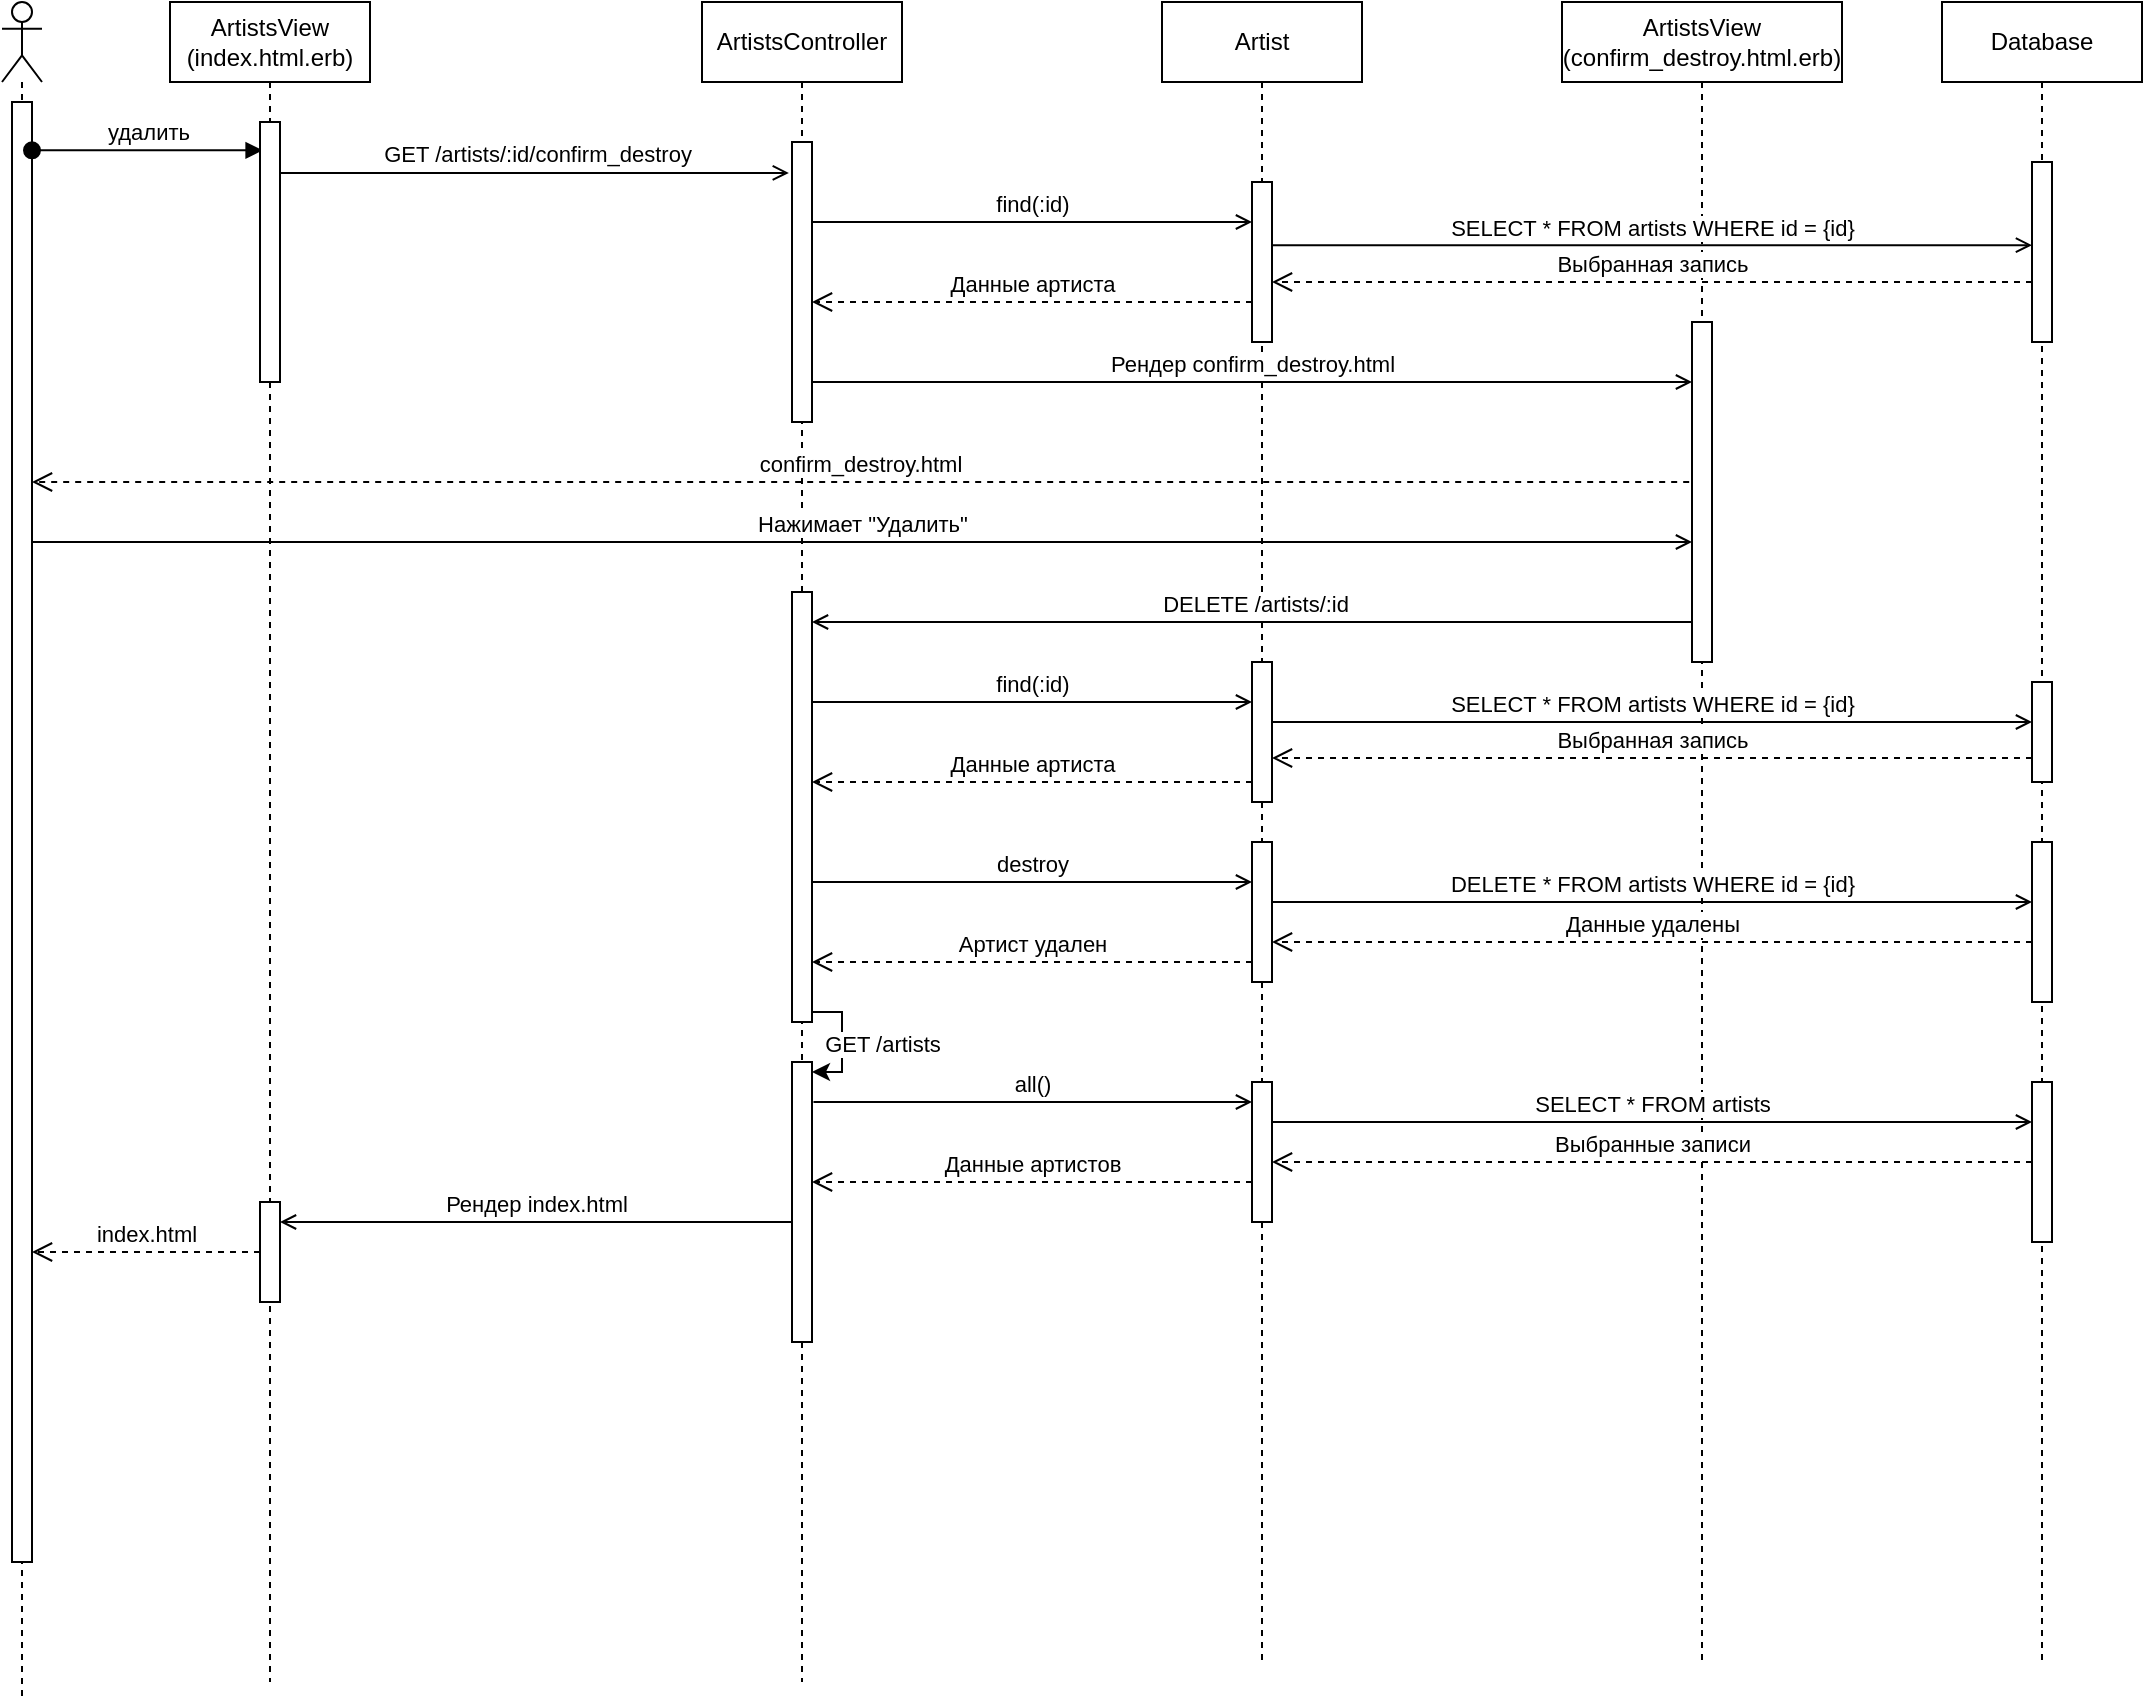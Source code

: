 <mxfile version="23.1.5" type="device">
  <diagram id="R2lEEEUBdFMjLlhIrx00" name="Page-1">
    <mxGraphModel dx="200" dy="629" grid="1" gridSize="10" guides="1" tooltips="1" connect="1" arrows="1" fold="1" page="1" pageScale="1" pageWidth="850" pageHeight="1100" math="0" shadow="0" extFonts="Permanent Marker^https://fonts.googleapis.com/css?family=Permanent+Marker">
      <root>
        <mxCell id="0" />
        <mxCell id="1" parent="0" />
        <mxCell id="NtgCIoPO1QVilq2R9m47-54" value="" style="shape=umlLifeline;perimeter=lifelinePerimeter;whiteSpace=wrap;html=1;container=1;dropTarget=0;collapsible=0;recursiveResize=0;outlineConnect=0;portConstraint=eastwest;newEdgeStyle={&quot;curved&quot;:0,&quot;rounded&quot;:0};participant=umlActor;" parent="1" vertex="1">
          <mxGeometry x="900" y="50" width="20" height="850" as="geometry" />
        </mxCell>
        <mxCell id="NtgCIoPO1QVilq2R9m47-55" value="" style="html=1;points=[[0,0,0,0,5],[0,1,0,0,-5],[1,0,0,0,5],[1,1,0,0,-5]];perimeter=orthogonalPerimeter;outlineConnect=0;targetShapes=umlLifeline;portConstraint=eastwest;newEdgeStyle={&quot;curved&quot;:0,&quot;rounded&quot;:0};" parent="NtgCIoPO1QVilq2R9m47-54" vertex="1">
          <mxGeometry x="5" y="50" width="10" height="730" as="geometry" />
        </mxCell>
        <mxCell id="NtgCIoPO1QVilq2R9m47-56" value="удалить" style="html=1;verticalAlign=bottom;startArrow=oval;startFill=1;endArrow=block;startSize=8;curved=0;rounded=0;entryX=0.13;entryY=0.109;entryDx=0;entryDy=0;entryPerimeter=0;" parent="1" source="NtgCIoPO1QVilq2R9m47-55" target="NtgCIoPO1QVilq2R9m47-58" edge="1">
          <mxGeometry width="60" relative="1" as="geometry">
            <mxPoint x="920" y="130" as="sourcePoint" />
            <mxPoint x="1034" y="130" as="targetPoint" />
          </mxGeometry>
        </mxCell>
        <mxCell id="NtgCIoPO1QVilq2R9m47-57" value="ArtistsView (index.html.erb)" style="shape=umlLifeline;perimeter=lifelinePerimeter;whiteSpace=wrap;html=1;container=1;dropTarget=0;collapsible=0;recursiveResize=0;outlineConnect=0;portConstraint=eastwest;newEdgeStyle={&quot;curved&quot;:0,&quot;rounded&quot;:0};" parent="1" vertex="1">
          <mxGeometry x="984" y="50" width="100" height="840" as="geometry" />
        </mxCell>
        <mxCell id="NtgCIoPO1QVilq2R9m47-58" value="" style="html=1;points=[[0,0,0,0,5],[0,1,0,0,-5],[1,0,0,0,5],[1,1,0,0,-5]];perimeter=orthogonalPerimeter;outlineConnect=0;targetShapes=umlLifeline;portConstraint=eastwest;newEdgeStyle={&quot;curved&quot;:0,&quot;rounded&quot;:0};" parent="NtgCIoPO1QVilq2R9m47-57" vertex="1">
          <mxGeometry x="45" y="60" width="10" height="130" as="geometry" />
        </mxCell>
        <mxCell id="NtgCIoPO1QVilq2R9m47-92" value="" style="html=1;points=[[0,0,0,0,5],[0,1,0,0,-5],[1,0,0,0,5],[1,1,0,0,-5]];perimeter=orthogonalPerimeter;outlineConnect=0;targetShapes=umlLifeline;portConstraint=eastwest;newEdgeStyle={&quot;curved&quot;:0,&quot;rounded&quot;:0};" parent="NtgCIoPO1QVilq2R9m47-57" vertex="1">
          <mxGeometry x="45" y="600" width="10" height="50" as="geometry" />
        </mxCell>
        <mxCell id="NtgCIoPO1QVilq2R9m47-59" value="&amp;nbsp;GET /artists/:id/confirm_destroy" style="html=1;verticalAlign=bottom;endArrow=open;curved=0;rounded=0;endFill=0;entryX=-0.157;entryY=0.159;entryDx=0;entryDy=0;entryPerimeter=0;" parent="1" source="NtgCIoPO1QVilq2R9m47-58" edge="1">
          <mxGeometry relative="1" as="geometry">
            <mxPoint x="1039.0" y="130" as="sourcePoint" />
            <mxPoint x="1293.43" y="135.44" as="targetPoint" />
          </mxGeometry>
        </mxCell>
        <mxCell id="NtgCIoPO1QVilq2R9m47-60" value="ArtistsController" style="shape=umlLifeline;perimeter=lifelinePerimeter;whiteSpace=wrap;html=1;container=1;dropTarget=0;collapsible=0;recursiveResize=0;outlineConnect=0;portConstraint=eastwest;newEdgeStyle={&quot;curved&quot;:0,&quot;rounded&quot;:0};" parent="1" vertex="1">
          <mxGeometry x="1250" y="50" width="100" height="840" as="geometry" />
        </mxCell>
        <mxCell id="NtgCIoPO1QVilq2R9m47-61" value="" style="html=1;points=[[0,0,0,0,5],[0,1,0,0,-5],[1,0,0,0,5],[1,1,0,0,-5]];perimeter=orthogonalPerimeter;outlineConnect=0;targetShapes=umlLifeline;portConstraint=eastwest;newEdgeStyle={&quot;curved&quot;:0,&quot;rounded&quot;:0};" parent="NtgCIoPO1QVilq2R9m47-60" vertex="1">
          <mxGeometry x="45" y="70" width="10" height="140" as="geometry" />
        </mxCell>
        <mxCell id="NtgCIoPO1QVilq2R9m47-73" value="" style="html=1;points=[[0,0,0,0,5],[0,1,0,0,-5],[1,0,0,0,5],[1,1,0,0,-5]];perimeter=orthogonalPerimeter;outlineConnect=0;targetShapes=umlLifeline;portConstraint=eastwest;newEdgeStyle={&quot;curved&quot;:0,&quot;rounded&quot;:0};" parent="NtgCIoPO1QVilq2R9m47-60" vertex="1">
          <mxGeometry x="45" y="295" width="10" height="215" as="geometry" />
        </mxCell>
        <mxCell id="NtgCIoPO1QVilq2R9m47-88" value="" style="html=1;points=[[0,0,0,0,5],[0,1,0,0,-5],[1,0,0,0,5],[1,1,0,0,-5]];perimeter=orthogonalPerimeter;outlineConnect=0;targetShapes=umlLifeline;portConstraint=eastwest;newEdgeStyle={&quot;curved&quot;:0,&quot;rounded&quot;:0};" parent="NtgCIoPO1QVilq2R9m47-60" vertex="1">
          <mxGeometry x="45" y="530" width="10" height="140" as="geometry" />
        </mxCell>
        <mxCell id="NtgCIoPO1QVilq2R9m47-90" style="edgeStyle=orthogonalEdgeStyle;rounded=0;orthogonalLoop=1;jettySize=auto;html=1;curved=0;exitX=1;exitY=1;exitDx=0;exitDy=-5;exitPerimeter=0;entryX=1;entryY=0;entryDx=0;entryDy=5;entryPerimeter=0;" parent="NtgCIoPO1QVilq2R9m47-60" source="NtgCIoPO1QVilq2R9m47-73" target="NtgCIoPO1QVilq2R9m47-88" edge="1">
          <mxGeometry relative="1" as="geometry">
            <Array as="points">
              <mxPoint x="70" y="505" />
              <mxPoint x="70" y="535" />
            </Array>
          </mxGeometry>
        </mxCell>
        <mxCell id="NtgCIoPO1QVilq2R9m47-91" value="GET /artists" style="edgeLabel;html=1;align=center;verticalAlign=middle;resizable=0;points=[];" parent="NtgCIoPO1QVilq2R9m47-90" vertex="1" connectable="0">
          <mxGeometry x="0.023" y="-1" relative="1" as="geometry">
            <mxPoint x="21" as="offset" />
          </mxGeometry>
        </mxCell>
        <mxCell id="NtgCIoPO1QVilq2R9m47-62" value="Artist" style="shape=umlLifeline;perimeter=lifelinePerimeter;whiteSpace=wrap;html=1;container=1;dropTarget=0;collapsible=0;recursiveResize=0;outlineConnect=0;portConstraint=eastwest;newEdgeStyle={&quot;curved&quot;:0,&quot;rounded&quot;:0};" parent="1" vertex="1">
          <mxGeometry x="1480" y="50" width="100" height="830" as="geometry" />
        </mxCell>
        <mxCell id="NtgCIoPO1QVilq2R9m47-63" value="" style="html=1;points=[[0,0,0,0,5],[0,1,0,0,-5],[1,0,0,0,5],[1,1,0,0,-5]];perimeter=orthogonalPerimeter;outlineConnect=0;targetShapes=umlLifeline;portConstraint=eastwest;newEdgeStyle={&quot;curved&quot;:0,&quot;rounded&quot;:0};" parent="NtgCIoPO1QVilq2R9m47-62" vertex="1">
          <mxGeometry x="45" y="90" width="10" height="80" as="geometry" />
        </mxCell>
        <mxCell id="NtgCIoPO1QVilq2R9m47-83" value="" style="html=1;points=[[0,0,0,0,5],[0,1,0,0,-5],[1,0,0,0,5],[1,1,0,0,-5]];perimeter=orthogonalPerimeter;outlineConnect=0;targetShapes=umlLifeline;portConstraint=eastwest;newEdgeStyle={&quot;curved&quot;:0,&quot;rounded&quot;:0};" parent="NtgCIoPO1QVilq2R9m47-62" vertex="1">
          <mxGeometry x="45" y="420" width="10" height="70" as="geometry" />
        </mxCell>
        <mxCell id="NtgCIoPO1QVilq2R9m47-94" value="" style="html=1;points=[[0,0,0,0,5],[0,1,0,0,-5],[1,0,0,0,5],[1,1,0,0,-5]];perimeter=orthogonalPerimeter;outlineConnect=0;targetShapes=umlLifeline;portConstraint=eastwest;newEdgeStyle={&quot;curved&quot;:0,&quot;rounded&quot;:0};" parent="NtgCIoPO1QVilq2R9m47-62" vertex="1">
          <mxGeometry x="45" y="540" width="10" height="70" as="geometry" />
        </mxCell>
        <mxCell id="NtgCIoPO1QVilq2R9m47-64" value="confirm_destroy.html" style="html=1;verticalAlign=bottom;endArrow=open;dashed=1;endSize=8;curved=0;rounded=0;exitX=-0.141;exitY=0.724;exitDx=0;exitDy=0;exitPerimeter=0;" parent="1" edge="1">
          <mxGeometry relative="1" as="geometry">
            <mxPoint x="1743.59" y="290" as="sourcePoint" />
            <mxPoint x="915" y="290" as="targetPoint" />
          </mxGeometry>
        </mxCell>
        <mxCell id="NtgCIoPO1QVilq2R9m47-65" value="ArtistsView (confirm_destroy.html.erb)" style="shape=umlLifeline;perimeter=lifelinePerimeter;whiteSpace=wrap;html=1;container=1;dropTarget=0;collapsible=0;recursiveResize=0;outlineConnect=0;portConstraint=eastwest;newEdgeStyle={&quot;curved&quot;:0,&quot;rounded&quot;:0};" parent="1" vertex="1">
          <mxGeometry x="1680" y="50" width="140" height="830" as="geometry" />
        </mxCell>
        <mxCell id="NtgCIoPO1QVilq2R9m47-66" value="" style="html=1;points=[[0,0,0,0,5],[0,1,0,0,-5],[1,0,0,0,5],[1,1,0,0,-5]];perimeter=orthogonalPerimeter;outlineConnect=0;targetShapes=umlLifeline;portConstraint=eastwest;newEdgeStyle={&quot;curved&quot;:0,&quot;rounded&quot;:0};" parent="NtgCIoPO1QVilq2R9m47-65" vertex="1">
          <mxGeometry x="65" y="160" width="10" height="170" as="geometry" />
        </mxCell>
        <mxCell id="NtgCIoPO1QVilq2R9m47-67" value="find(:id)" style="html=1;verticalAlign=bottom;endArrow=open;curved=0;rounded=0;endFill=0;" parent="1" edge="1">
          <mxGeometry relative="1" as="geometry">
            <mxPoint x="1305" y="160" as="sourcePoint" />
            <mxPoint x="1525" y="160" as="targetPoint" />
          </mxGeometry>
        </mxCell>
        <mxCell id="NtgCIoPO1QVilq2R9m47-68" value="Данные артиста" style="html=1;verticalAlign=bottom;endArrow=open;dashed=1;endSize=8;curved=0;rounded=0;" parent="1" edge="1">
          <mxGeometry relative="1" as="geometry">
            <mxPoint x="1525" y="200" as="sourcePoint" />
            <mxPoint x="1305" y="200" as="targetPoint" />
          </mxGeometry>
        </mxCell>
        <mxCell id="NtgCIoPO1QVilq2R9m47-69" value="Рендер confirm_destroy.html" style="html=1;verticalAlign=bottom;endArrow=open;curved=0;rounded=0;endFill=0;" parent="1" edge="1">
          <mxGeometry relative="1" as="geometry">
            <mxPoint x="1305" y="240" as="sourcePoint" />
            <mxPoint x="1745" y="240" as="targetPoint" />
          </mxGeometry>
        </mxCell>
        <mxCell id="NtgCIoPO1QVilq2R9m47-70" value="Database" style="shape=umlLifeline;perimeter=lifelinePerimeter;whiteSpace=wrap;html=1;container=1;dropTarget=0;collapsible=0;recursiveResize=0;outlineConnect=0;portConstraint=eastwest;newEdgeStyle={&quot;curved&quot;:0,&quot;rounded&quot;:0};" parent="1" vertex="1">
          <mxGeometry x="1870" y="50" width="100" height="830" as="geometry" />
        </mxCell>
        <mxCell id="NtgCIoPO1QVilq2R9m47-71" value="" style="html=1;points=[[0,0,0,0,5],[0,1,0,0,-5],[1,0,0,0,5],[1,1,0,0,-5]];perimeter=orthogonalPerimeter;outlineConnect=0;targetShapes=umlLifeline;portConstraint=eastwest;newEdgeStyle={&quot;curved&quot;:0,&quot;rounded&quot;:0};" parent="NtgCIoPO1QVilq2R9m47-70" vertex="1">
          <mxGeometry x="45" y="420" width="10" height="80" as="geometry" />
        </mxCell>
        <mxCell id="NtgCIoPO1QVilq2R9m47-97" value="" style="html=1;points=[[0,0,0,0,5],[0,1,0,0,-5],[1,0,0,0,5],[1,1,0,0,-5]];perimeter=orthogonalPerimeter;outlineConnect=0;targetShapes=umlLifeline;portConstraint=eastwest;newEdgeStyle={&quot;curved&quot;:0,&quot;rounded&quot;:0};" parent="NtgCIoPO1QVilq2R9m47-70" vertex="1">
          <mxGeometry x="45" y="80" width="10" height="90" as="geometry" />
        </mxCell>
        <mxCell id="NtgCIoPO1QVilq2R9m47-102" value="" style="html=1;points=[[0,0,0,0,5],[0,1,0,0,-5],[1,0,0,0,5],[1,1,0,0,-5]];perimeter=orthogonalPerimeter;outlineConnect=0;targetShapes=umlLifeline;portConstraint=eastwest;newEdgeStyle={&quot;curved&quot;:0,&quot;rounded&quot;:0};" parent="NtgCIoPO1QVilq2R9m47-70" vertex="1">
          <mxGeometry x="45" y="540" width="10" height="80" as="geometry" />
        </mxCell>
        <mxCell id="5P7yPnP_U3dHADUZBez5-7" value="" style="html=1;points=[[0,0,0,0,5],[0,1,0,0,-5],[1,0,0,0,5],[1,1,0,0,-5]];perimeter=orthogonalPerimeter;outlineConnect=0;targetShapes=umlLifeline;portConstraint=eastwest;newEdgeStyle={&quot;curved&quot;:0,&quot;rounded&quot;:0};" vertex="1" parent="NtgCIoPO1QVilq2R9m47-70">
          <mxGeometry x="45" y="340" width="10" height="50" as="geometry" />
        </mxCell>
        <mxCell id="NtgCIoPO1QVilq2R9m47-72" value="Нажимает &quot;Удалить&quot;" style="html=1;verticalAlign=bottom;endArrow=open;curved=0;rounded=0;endFill=0;" parent="1" target="NtgCIoPO1QVilq2R9m47-66" edge="1">
          <mxGeometry relative="1" as="geometry">
            <mxPoint x="915" y="320" as="sourcePoint" />
            <mxPoint x="1620" y="350" as="targetPoint" />
          </mxGeometry>
        </mxCell>
        <mxCell id="NtgCIoPO1QVilq2R9m47-74" value="&amp;nbsp;DELETE /artists/:id" style="html=1;verticalAlign=bottom;endArrow=open;curved=0;rounded=0;endFill=0;" parent="1" edge="1">
          <mxGeometry relative="1" as="geometry">
            <mxPoint x="1745" y="360" as="sourcePoint" />
            <mxPoint x="1305" y="360" as="targetPoint" />
          </mxGeometry>
        </mxCell>
        <mxCell id="NtgCIoPO1QVilq2R9m47-80" value="" style="html=1;points=[[0,0,0,0,5],[0,1,0,0,-5],[1,0,0,0,5],[1,1,0,0,-5]];perimeter=orthogonalPerimeter;outlineConnect=0;targetShapes=umlLifeline;portConstraint=eastwest;newEdgeStyle={&quot;curved&quot;:0,&quot;rounded&quot;:0};" parent="1" vertex="1">
          <mxGeometry x="1525" y="380" width="10" height="70" as="geometry" />
        </mxCell>
        <mxCell id="NtgCIoPO1QVilq2R9m47-81" value="find(:id)" style="html=1;verticalAlign=bottom;endArrow=open;curved=0;rounded=0;endFill=0;" parent="1" edge="1">
          <mxGeometry relative="1" as="geometry">
            <mxPoint x="1305" y="400" as="sourcePoint" />
            <mxPoint x="1525" y="400" as="targetPoint" />
          </mxGeometry>
        </mxCell>
        <mxCell id="NtgCIoPO1QVilq2R9m47-82" value="Данные артиста" style="html=1;verticalAlign=bottom;endArrow=open;dashed=1;endSize=8;curved=0;rounded=0;" parent="1" edge="1">
          <mxGeometry relative="1" as="geometry">
            <mxPoint x="1525" y="440" as="sourcePoint" />
            <mxPoint x="1305" y="440" as="targetPoint" />
          </mxGeometry>
        </mxCell>
        <mxCell id="NtgCIoPO1QVilq2R9m47-84" value="destroy" style="html=1;verticalAlign=bottom;endArrow=open;curved=0;rounded=0;endFill=0;" parent="1" edge="1">
          <mxGeometry relative="1" as="geometry">
            <mxPoint x="1305" y="490" as="sourcePoint" />
            <mxPoint x="1525" y="490" as="targetPoint" />
          </mxGeometry>
        </mxCell>
        <mxCell id="NtgCIoPO1QVilq2R9m47-85" value="DELETE * FROM artists WHERE id = {id}" style="html=1;verticalAlign=bottom;endArrow=open;curved=0;rounded=0;endFill=0;exitX=1;exitY=0.469;exitDx=0;exitDy=0;exitPerimeter=0;" parent="1" edge="1">
          <mxGeometry relative="1" as="geometry">
            <mxPoint x="1535" y="500.0" as="sourcePoint" />
            <mxPoint x="1915" y="500.0" as="targetPoint" />
          </mxGeometry>
        </mxCell>
        <mxCell id="NtgCIoPO1QVilq2R9m47-86" value="Данные удалены" style="html=1;verticalAlign=bottom;endArrow=open;dashed=1;endSize=8;curved=0;rounded=0;" parent="1" edge="1">
          <mxGeometry relative="1" as="geometry">
            <mxPoint x="1915" y="520.0" as="sourcePoint" />
            <mxPoint x="1535" y="520.0" as="targetPoint" />
          </mxGeometry>
        </mxCell>
        <mxCell id="NtgCIoPO1QVilq2R9m47-87" value="Артист удален" style="html=1;verticalAlign=bottom;endArrow=open;dashed=1;endSize=8;curved=0;rounded=0;" parent="1" edge="1">
          <mxGeometry relative="1" as="geometry">
            <mxPoint x="1525" y="530" as="sourcePoint" />
            <mxPoint x="1305" y="530" as="targetPoint" />
          </mxGeometry>
        </mxCell>
        <mxCell id="NtgCIoPO1QVilq2R9m47-93" value="Рендер index.html" style="html=1;verticalAlign=bottom;endArrow=open;curved=0;rounded=0;endFill=0;" parent="1" edge="1">
          <mxGeometry relative="1" as="geometry">
            <mxPoint x="1295" y="660" as="sourcePoint" />
            <mxPoint x="1039" y="660" as="targetPoint" />
          </mxGeometry>
        </mxCell>
        <mxCell id="NtgCIoPO1QVilq2R9m47-96" value="all()" style="html=1;verticalAlign=bottom;endArrow=open;curved=0;rounded=0;endFill=0;exitX=1.073;exitY=0.305;exitDx=0;exitDy=0;exitPerimeter=0;" parent="1" edge="1">
          <mxGeometry relative="1" as="geometry">
            <mxPoint x="1305.73" y="600" as="sourcePoint" />
            <mxPoint x="1525" y="600" as="targetPoint" />
          </mxGeometry>
        </mxCell>
        <mxCell id="NtgCIoPO1QVilq2R9m47-98" value="SELECT * FROM artists WHERE id = {id}" style="html=1;verticalAlign=bottom;endArrow=open;curved=0;rounded=0;endFill=0;exitX=1.032;exitY=0.395;exitDx=0;exitDy=0;exitPerimeter=0;" parent="1" source="NtgCIoPO1QVilq2R9m47-63" target="NtgCIoPO1QVilq2R9m47-97" edge="1">
          <mxGeometry relative="1" as="geometry">
            <mxPoint x="1560" y="160" as="sourcePoint" />
            <mxPoint x="1780" y="160" as="targetPoint" />
          </mxGeometry>
        </mxCell>
        <mxCell id="NtgCIoPO1QVilq2R9m47-100" value="Выбранная запись" style="html=1;verticalAlign=bottom;endArrow=open;dashed=1;endSize=8;curved=0;rounded=0;" parent="1" source="NtgCIoPO1QVilq2R9m47-97" edge="1">
          <mxGeometry relative="1" as="geometry">
            <mxPoint x="1755" y="190" as="sourcePoint" />
            <mxPoint x="1535" y="190" as="targetPoint" />
          </mxGeometry>
        </mxCell>
        <mxCell id="NtgCIoPO1QVilq2R9m47-103" value="SELECT * FROM artists" style="html=1;verticalAlign=bottom;endArrow=open;curved=0;rounded=0;endFill=0;exitX=1.032;exitY=0.395;exitDx=0;exitDy=0;exitPerimeter=0;" parent="1" edge="1">
          <mxGeometry relative="1" as="geometry">
            <mxPoint x="1535" y="610" as="sourcePoint" />
            <mxPoint x="1915" y="610" as="targetPoint" />
          </mxGeometry>
        </mxCell>
        <mxCell id="NtgCIoPO1QVilq2R9m47-104" value="Выбранные записи" style="html=1;verticalAlign=bottom;endArrow=open;dashed=1;endSize=8;curved=0;rounded=0;" parent="1" edge="1">
          <mxGeometry relative="1" as="geometry">
            <mxPoint x="1915" y="630" as="sourcePoint" />
            <mxPoint x="1535" y="630" as="targetPoint" />
          </mxGeometry>
        </mxCell>
        <mxCell id="NtgCIoPO1QVilq2R9m47-105" value="Данные артистов" style="html=1;verticalAlign=bottom;endArrow=open;dashed=1;endSize=8;curved=0;rounded=0;" parent="1" edge="1">
          <mxGeometry relative="1" as="geometry">
            <mxPoint x="1525" y="640" as="sourcePoint" />
            <mxPoint x="1305" y="640" as="targetPoint" />
          </mxGeometry>
        </mxCell>
        <mxCell id="NtgCIoPO1QVilq2R9m47-107" value="index.html" style="html=1;verticalAlign=bottom;endArrow=open;dashed=1;endSize=8;curved=0;rounded=0;" parent="1" source="NtgCIoPO1QVilq2R9m47-92" target="NtgCIoPO1QVilq2R9m47-55" edge="1">
          <mxGeometry relative="1" as="geometry">
            <mxPoint x="1010" y="680" as="sourcePoint" />
            <mxPoint x="790" y="680" as="targetPoint" />
          </mxGeometry>
        </mxCell>
        <mxCell id="5P7yPnP_U3dHADUZBez5-8" value="SELECT * FROM artists WHERE id = {id}" style="html=1;verticalAlign=bottom;endArrow=open;curved=0;rounded=0;endFill=0;exitX=1.032;exitY=0.395;exitDx=0;exitDy=0;exitPerimeter=0;" edge="1" parent="1">
          <mxGeometry relative="1" as="geometry">
            <mxPoint x="1535" y="410" as="sourcePoint" />
            <mxPoint x="1915" y="410" as="targetPoint" />
          </mxGeometry>
        </mxCell>
        <mxCell id="5P7yPnP_U3dHADUZBez5-9" value="Выбранная запись" style="html=1;verticalAlign=bottom;endArrow=open;dashed=1;endSize=8;curved=0;rounded=0;" edge="1" parent="1">
          <mxGeometry relative="1" as="geometry">
            <mxPoint x="1915" y="428" as="sourcePoint" />
            <mxPoint x="1535" y="428" as="targetPoint" />
          </mxGeometry>
        </mxCell>
      </root>
    </mxGraphModel>
  </diagram>
</mxfile>

